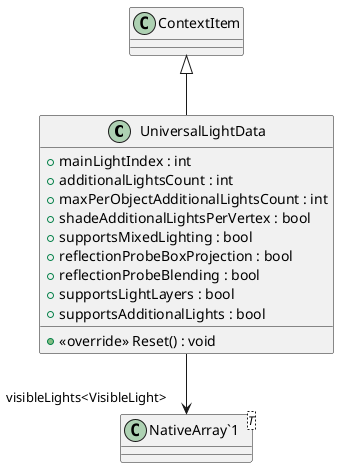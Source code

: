 @startuml
class UniversalLightData {
    + mainLightIndex : int
    + additionalLightsCount : int
    + maxPerObjectAdditionalLightsCount : int
    + shadeAdditionalLightsPerVertex : bool
    + supportsMixedLighting : bool
    + reflectionProbeBoxProjection : bool
    + reflectionProbeBlending : bool
    + supportsLightLayers : bool
    + supportsAdditionalLights : bool
    + <<override>> Reset() : void
}
class "NativeArray`1"<T> {
}
ContextItem <|-- UniversalLightData
UniversalLightData --> "visibleLights<VisibleLight>" "NativeArray`1"
@enduml
